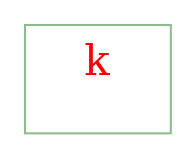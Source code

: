 digraph G {
    subgraph cluster_kthread {
       shape=box
       color="darkseagreen"
       style=solid
       kthread [image="./function.png", shape=none, label="k", labelloc="t", fontcolor="red", fontsize="20pt"]
    }
}
